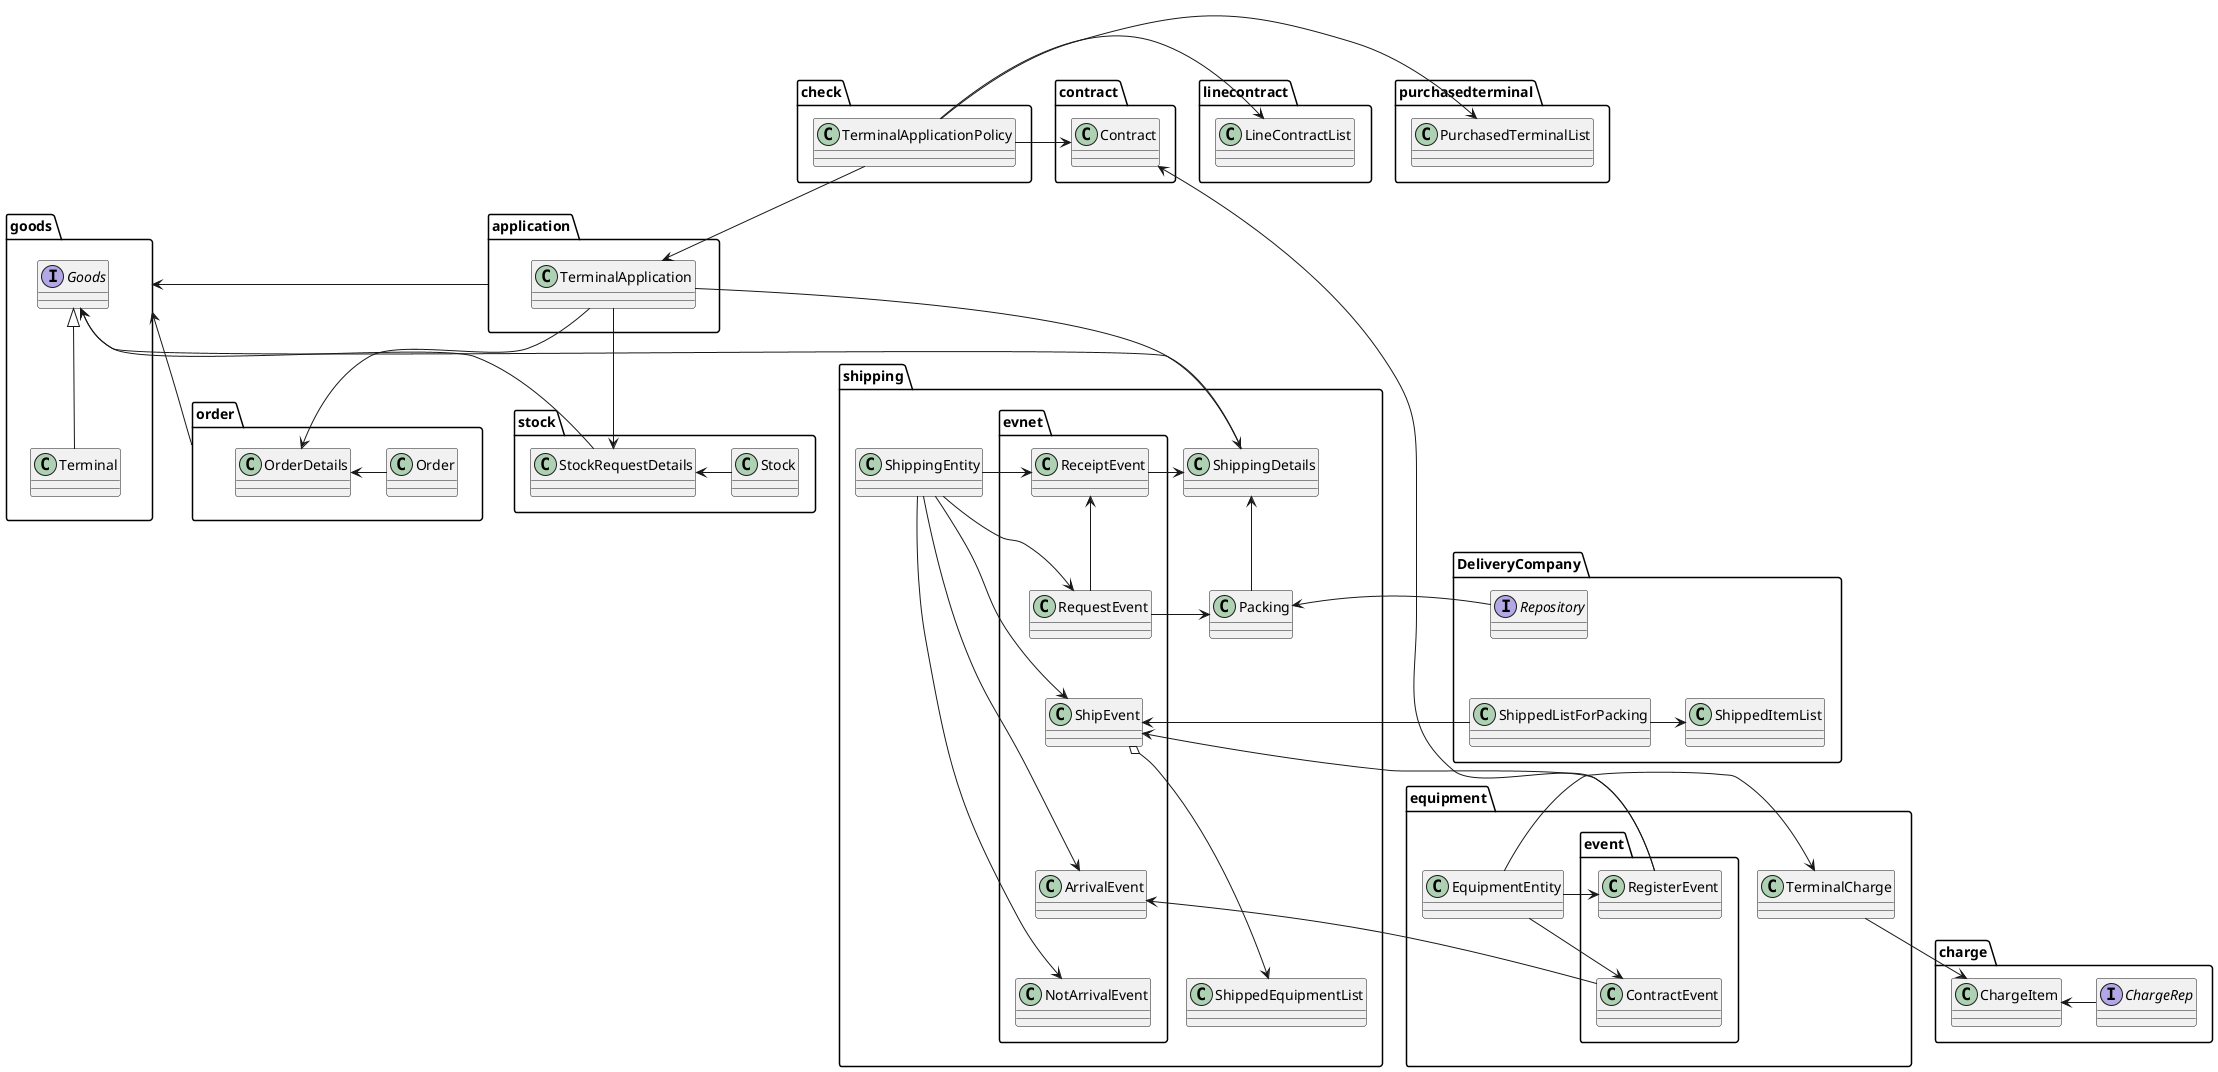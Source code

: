 @startuml

package application{
class TerminalApplication
}
package order{
class Order
class OrderDetails

TerminalApplication -> OrderDetails
Order -l-> OrderDetails
}
package stock{
class Stock
class StockRequestDetails

TerminalApplication -> StockRequestDetails
Stock -l-> StockRequestDetails
}


package equipment{
    class EquipmentEntity
    package event{
        class RegisterEvent
        class ContractEvent
    }
    EquipmentEntity -> TerminalCharge
}
EquipmentEntity -> RegisterEvent
EquipmentEntity -> ContractEvent
RegisterEvent -[hidden]d-> ContractEvent

package DeliveryCompany{
class ShippedItemList
class ShippedListForPacking
Interface Repository

ShippedListForPacking -> ShippedItemList
ShippedListForPacking -[hidden]u-> Repository
}

package shipping{
    package evnet{
        class ReceiptEvent
        class RequestEvent
        class ShipEvent
        class ArrivalEvent
        class NotArrivalEvent
    }

RequestEvent -u-> ReceiptEvent
ReceiptEvent -l-> ShippingDetails
RequestEvent -r-> Packing
Packing -u-> ShippingDetails
ShippingEntity -> ReceiptEvent
ShippingEntity -> RequestEvent
ShippingEntity -> ShipEvent
ShippingEntity -> ArrivalEvent
ShippingEntity -> NotArrivalEvent
TerminalApplication -> ShippingDetails
ShipEvent o---> ShippedEquipmentList
ShippedListForPacking -l-> ShipEvent
ShipEvent -[hidden]u- RequestEvent
Repository -> Packing
RegisterEvent -u-> ShipEvent
ContractEvent -u-> ArrivalEvent
ArrivalEvent -[hidden]u- ShipEvent
NotArrivalEvent -[hidden]u- ArrivalEvent

}


package goods{
interface Goods
class Terminal
Goods <|-- Terminal

StockRequestDetails -u-> Goods
}
package contract{}
package linecontract{
class LineContractList
}
package purchasedterminal{
class PurchasedTerminalList
}
package check{
class TerminalApplicationPolicy
TerminalApplicationPolicy -d-> TerminalApplication
}
package charge{
class ChargeItem
interface ChargeRep
}
TerminalCharge -d-> ChargeItem
ChargeRep -l-> ChargeItem


application -> goods
TerminalApplicationPolicy -r-> contract.Contract
TerminalApplicationPolicy -r-> LineContractList
TerminalApplicationPolicy -r-> PurchasedTerminalList
RegisterEvent -u-> contract.Contract

order -u-> goods
ShippingDetails -u-> Goods

@enduml